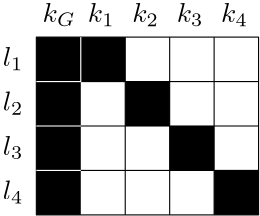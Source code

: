 <?xml version="1.0"?>
<!DOCTYPE ipe SYSTEM "ipe.dtd">
<ipe version="70107" creator="Ipe 7.2.5">
<info created="D:20151019115841" modified="D:20170214133738"/>
<ipestyle name="basic">
<symbol name="arrow/arc(spx)">
<path stroke="sym-stroke" fill="sym-stroke" pen="sym-pen">
0 0 m
-1 0.333 l
-1 -0.333 l
h
</path>
</symbol>
<symbol name="arrow/farc(spx)">
<path stroke="sym-stroke" fill="white" pen="sym-pen">
0 0 m
-1 0.333 l
-1 -0.333 l
h
</path>
</symbol>
<symbol name="mark/circle(sx)" transformations="translations">
<path fill="sym-stroke">
0.6 0 0 0.6 0 0 e
0.4 0 0 0.4 0 0 e
</path>
</symbol>
<symbol name="mark/disk(sx)" transformations="translations">
<path fill="sym-stroke">
0.6 0 0 0.6 0 0 e
</path>
</symbol>
<symbol name="mark/fdisk(sfx)" transformations="translations">
<group>
<path fill="sym-fill">
0.5 0 0 0.5 0 0 e
</path>
<path fill="sym-stroke" fillrule="eofill">
0.6 0 0 0.6 0 0 e
0.4 0 0 0.4 0 0 e
</path>
</group>
</symbol>
<symbol name="mark/box(sx)" transformations="translations">
<path fill="sym-stroke" fillrule="eofill">
-0.6 -0.6 m
0.6 -0.6 l
0.6 0.6 l
-0.6 0.6 l
h
-0.4 -0.4 m
0.4 -0.4 l
0.4 0.4 l
-0.4 0.4 l
h
</path>
</symbol>
<symbol name="mark/square(sx)" transformations="translations">
<path fill="sym-stroke">
-0.6 -0.6 m
0.6 -0.6 l
0.6 0.6 l
-0.6 0.6 l
h
</path>
</symbol>
<symbol name="mark/fsquare(sfx)" transformations="translations">
<group>
<path fill="sym-fill">
-0.5 -0.5 m
0.5 -0.5 l
0.5 0.5 l
-0.5 0.5 l
h
</path>
<path fill="sym-stroke" fillrule="eofill">
-0.6 -0.6 m
0.6 -0.6 l
0.6 0.6 l
-0.6 0.6 l
h
-0.4 -0.4 m
0.4 -0.4 l
0.4 0.4 l
-0.4 0.4 l
h
</path>
</group>
</symbol>
<symbol name="mark/cross(sx)" transformations="translations">
<group>
<path fill="sym-stroke">
-0.43 -0.57 m
0.57 0.43 l
0.43 0.57 l
-0.57 -0.43 l
h
</path>
<path fill="sym-stroke">
-0.43 0.57 m
0.57 -0.43 l
0.43 -0.57 l
-0.57 0.43 l
h
</path>
</group>
</symbol>
<symbol name="arrow/fnormal(spx)">
<path stroke="sym-stroke" fill="white" pen="sym-pen">
0 0 m
-1 0.333 l
-1 -0.333 l
h
</path>
</symbol>
<symbol name="arrow/pointed(spx)">
<path stroke="sym-stroke" fill="sym-stroke" pen="sym-pen">
0 0 m
-1 0.333 l
-0.8 0 l
-1 -0.333 l
h
</path>
</symbol>
<symbol name="arrow/fpointed(spx)">
<path stroke="sym-stroke" fill="white" pen="sym-pen">
0 0 m
-1 0.333 l
-0.8 0 l
-1 -0.333 l
h
</path>
</symbol>
<symbol name="arrow/linear(spx)">
<path stroke="sym-stroke" pen="sym-pen">
-1 0.333 m
0 0 l
-1 -0.333 l
</path>
</symbol>
<symbol name="arrow/fdouble(spx)">
<path stroke="sym-stroke" fill="white" pen="sym-pen">
0 0 m
-1 0.333 l
-1 -0.333 l
h
-1 0 m
-2 0.333 l
-2 -0.333 l
h
</path>
</symbol>
<symbol name="arrow/double(spx)">
<path stroke="sym-stroke" fill="sym-stroke" pen="sym-pen">
0 0 m
-1 0.333 l
-1 -0.333 l
h
-1 0 m
-2 0.333 l
-2 -0.333 l
h
</path>
</symbol>
<pen name="heavier" value="0.8"/>
<pen name="fat" value="1.2"/>
<pen name="ultrafat" value="2"/>
<symbolsize name="large" value="5"/>
<symbolsize name="small" value="2"/>
<symbolsize name="tiny" value="1.1"/>
<arrowsize name="large" value="10"/>
<arrowsize name="small" value="5"/>
<arrowsize name="tiny" value="3"/>
<color name="red" value="1 0 0"/>
<color name="green" value="0 1 0"/>
<color name="blue" value="0 0 1"/>
<color name="yellow" value="1 1 0"/>
<color name="orange" value="1 0.647 0"/>
<color name="gold" value="1 0.843 0"/>
<color name="purple" value="0.627 0.125 0.941"/>
<color name="gray" value="0.745"/>
<color name="brown" value="0.647 0.165 0.165"/>
<color name="navy" value="0 0 0.502"/>
<color name="pink" value="1 0.753 0.796"/>
<color name="seagreen" value="0.18 0.545 0.341"/>
<color name="turquoise" value="0.251 0.878 0.816"/>
<color name="violet" value="0.933 0.51 0.933"/>
<color name="darkblue" value="0 0 0.545"/>
<color name="darkcyan" value="0 0.545 0.545"/>
<color name="darkgray" value="0.663"/>
<color name="darkgreen" value="0 0.392 0"/>
<color name="darkmagenta" value="0.545 0 0.545"/>
<color name="darkorange" value="1 0.549 0"/>
<color name="darkred" value="0.545 0 0"/>
<color name="lightblue" value="0.678 0.847 0.902"/>
<color name="lightcyan" value="0.878 1 1"/>
<color name="lightgray" value="0.827"/>
<color name="lightgreen" value="0.565 0.933 0.565"/>
<color name="lightyellow" value="1 1 0.878"/>
<dashstyle name="dashed" value="[4] 0"/>
<dashstyle name="dotted" value="[1 3] 0"/>
<dashstyle name="dash dotted" value="[4 2 1 2] 0"/>
<dashstyle name="dash dot dotted" value="[4 2 1 2 1 2] 0"/>
<textsize name="large" value="\large"/>
<textsize name="small" value="\small"/>
<textsize name="tiny" value="\tiny"/>
<textsize name="Large" value="\Large"/>
<textsize name="LARGE" value="\LARGE"/>
<textsize name="huge" value="\huge"/>
<textsize name="Huge" value="\Huge"/>
<textsize name="footnote" value="\footnotesize"/>
<textstyle name="center" begin="\begin{center}" end="\end{center}"/>
<textstyle name="itemize" begin="\begin{itemize}" end="\end{itemize}"/>
<textstyle name="item" begin="\begin{itemize}\item{}" end="\end{itemize}"/>
<gridsize name="4 pts" value="4"/>
<gridsize name="8 pts (~3 mm)" value="8"/>
<gridsize name="16 pts (~6 mm)" value="16"/>
<gridsize name="32 pts (~12 mm)" value="32"/>
<gridsize name="10 pts (~3.5 mm)" value="10"/>
<gridsize name="20 pts (~7 mm)" value="20"/>
<gridsize name="14 pts (~5 mm)" value="14"/>
<gridsize name="28 pts (~10 mm)" value="28"/>
<gridsize name="56 pts (~20 mm)" value="56"/>
<anglesize name="90 deg" value="90"/>
<anglesize name="60 deg" value="60"/>
<anglesize name="45 deg" value="45"/>
<anglesize name="30 deg" value="30"/>
<anglesize name="22.5 deg" value="22.5"/>
<tiling name="falling" angle="-60" step="4" width="1"/>
<tiling name="rising" angle="30" step="4" width="1"/>
</ipestyle>
<page>
<layer name="alpha"/>
<view layers="alpha" active="alpha"/>
<text layer="alpha" matrix="1 0 0 1 -12.0823 5.57685" transformations="translations" pos="48 752" stroke="black" type="label" width="7.442" height="6.923" depth="1.49" valign="baseline">$l_1$</text>
<path stroke="black">
80 768 m
80 704 l
</path>
<path stroke="black">
96 768 m
96 704 l
</path>
<path stroke="black">
112 768 m
112 704 l
</path>
<text matrix="1 0 0 1 -12.0823 5.57685" transformations="translations" pos="48 736" stroke="black" type="label" width="7.442" height="6.923" depth="1.49" valign="baseline">$l_2$</text>
<text matrix="1 0 0 1 -12.0823 5.57685" transformations="translations" pos="48 720" stroke="black" type="label" width="7.442" height="6.923" depth="1.49" valign="baseline">$l_3$</text>
<text matrix="1 0 0 1 -12.0823 5.57685" transformations="translations" pos="48 704" stroke="black" type="label" width="7.442" height="6.923" depth="1.49" valign="baseline">$l_4$</text>
<text matrix="1 0 0 1 2.51471 -10.5618" transformations="translations" pos="64 784" stroke="black" type="label" width="9.656" height="6.923" depth="1.49" valign="baseline">$k_1$</text>
<text matrix="1 0 0 1 2.51471 -10.5618" transformations="translations" pos="80 784" stroke="black" type="label" width="9.656" height="6.923" depth="1.49" valign="baseline">$k_2$</text>
<text matrix="1 0 0 1 2.51471 -10.5618" transformations="translations" pos="96 784" stroke="black" type="label" width="9.656" height="6.923" depth="1.49" valign="baseline">$k_3$</text>
<text matrix="1 0 0 1 2.51471 -10.5618" transformations="translations" pos="112 784" stroke="black" type="label" width="9.656" height="6.923" depth="1.49" valign="baseline">$k_4$</text>
<text matrix="1 0 0 1 -77.7454 -10.5618" transformations="translations" pos="128 784" stroke="black" type="label" width="11.887" height="6.923" depth="1.49" valign="baseline">$k_G$</text>
<path fill="black">
64 768 m
64 752 l
80 752 l
80 768 l
h
</path>
<path fill="black">
80 752 m
80 736 l
96 736 l
96 752 l
h
</path>
<path fill="black">
96 736 m
96 720 l
112 720 l
112 736 l
h
</path>
<path fill="black">
112 720 m
112 704 l
128 704 l
128 720 l
h
</path>
<path fill="black">
48 768 m
48 704 l
64 704 l
64 768 l
h
</path>
<path stroke="black">
48 768 m
48 704 l
128 704 l
128 768 l
h
</path>
<path stroke="black">
128 752 m
64 752 l
64 752 l
</path>
<path stroke="black">
128 736 m
64 736 l
</path>
<path stroke="black">
128 720 m
64 720 l
</path>
<path stroke="white">
64 768 m
64 752 l
48 752 l
</path>
<path stroke="white">
64 736 m
48 736 l
</path>
<path stroke="white">
64 720 m
48 720 l
</path>
</page>
</ipe>
